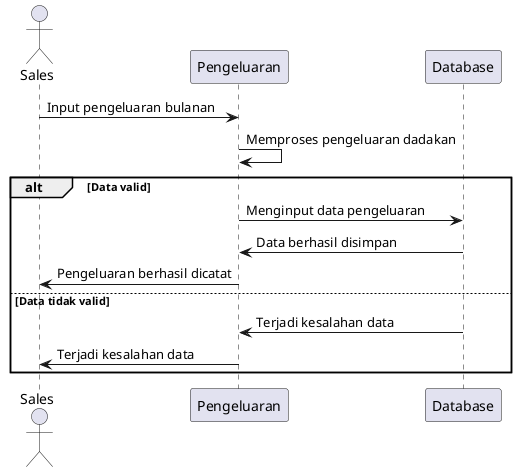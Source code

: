 @startuml

actor Sales
participant "Pengeluaran" as pengeluaran
participant "Database" as DB

Sales -> pengeluaran: Input pengeluaran bulanan
pengeluaran -> pengeluaran: Memproses pengeluaran dadakan

alt Data valid
    pengeluaran -> DB: Menginput data pengeluaran
    DB -> pengeluaran: Data berhasil disimpan
    pengeluaran -> Sales: Pengeluaran berhasil dicatat

else Data tidak valid
    DB -> pengeluaran: Terjadi kesalahan data
    pengeluaran -> Sales: Terjadi kesalahan data
end

@enduml
